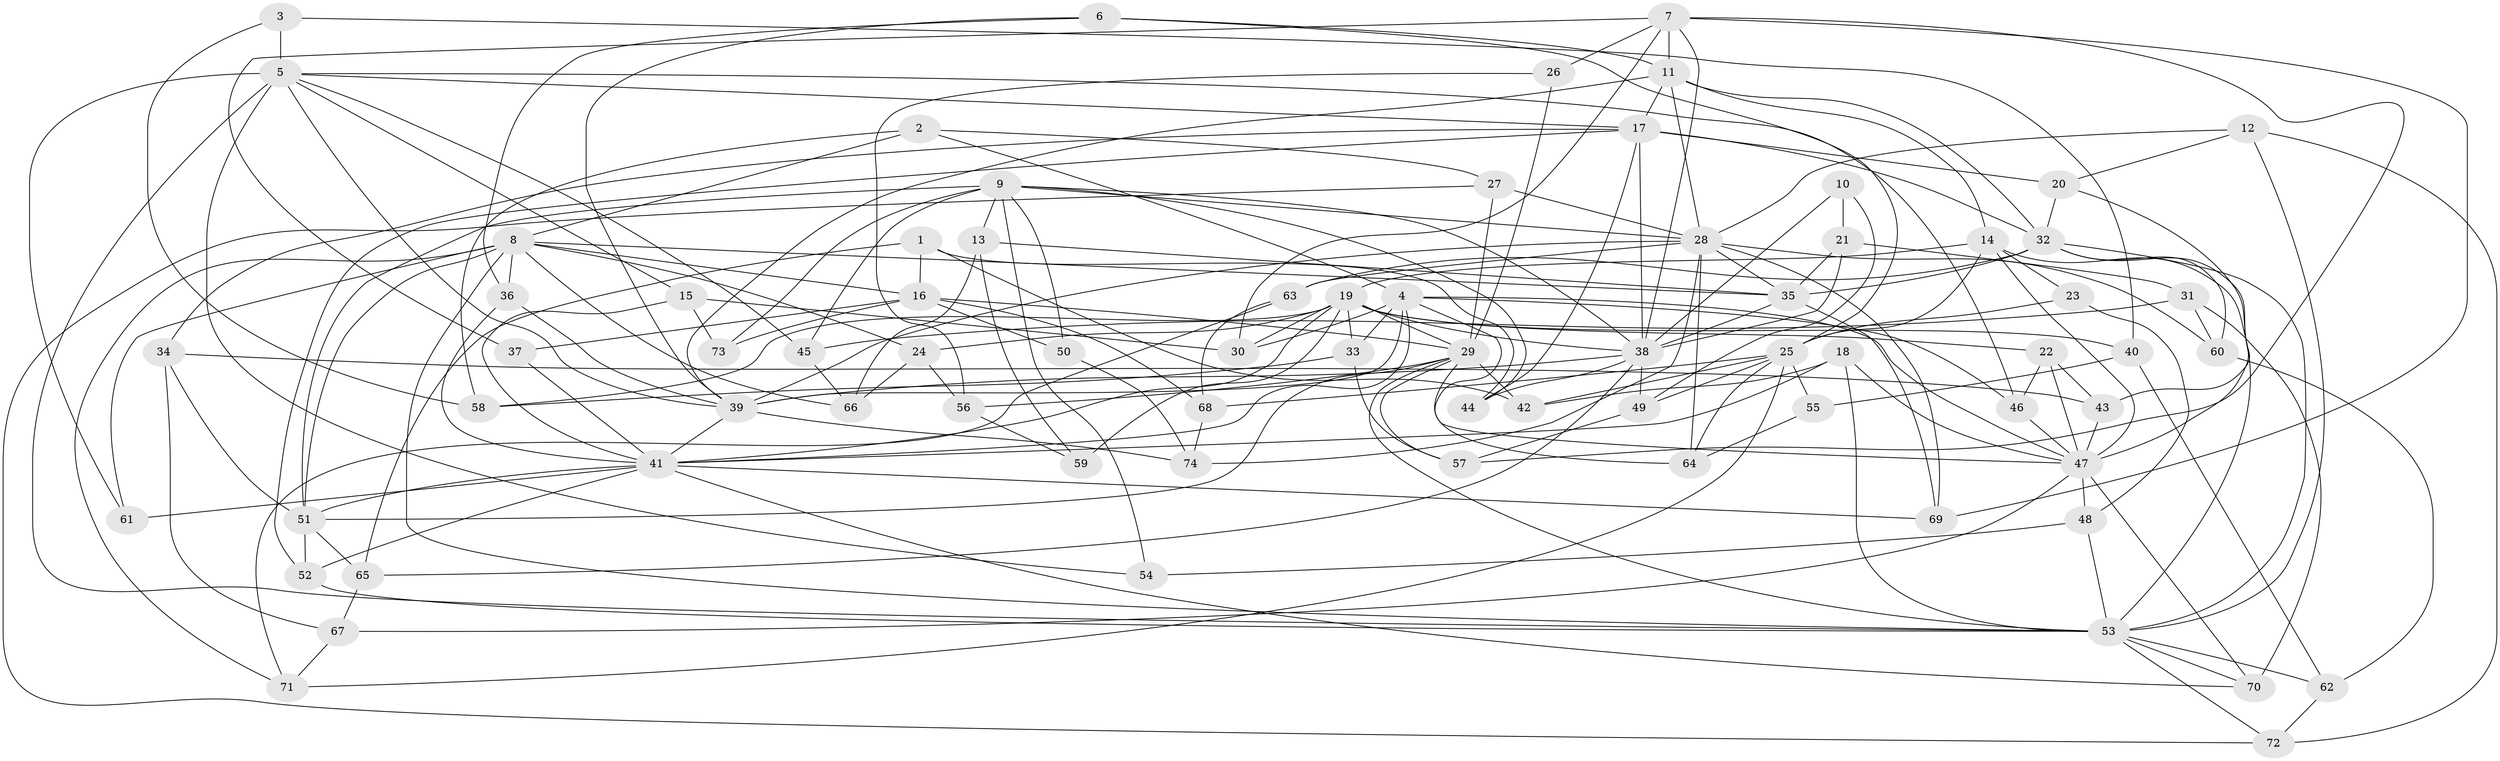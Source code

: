 // original degree distribution, {4: 1.0}
// Generated by graph-tools (version 1.1) at 2025/53/03/04/25 22:53:35]
// undirected, 74 vertices, 195 edges
graph export_dot {
  node [color=gray90,style=filled];
  1;
  2;
  3;
  4;
  5;
  6;
  7;
  8;
  9;
  10;
  11;
  12;
  13;
  14;
  15;
  16;
  17;
  18;
  19;
  20;
  21;
  22;
  23;
  24;
  25;
  26;
  27;
  28;
  29;
  30;
  31;
  32;
  33;
  34;
  35;
  36;
  37;
  38;
  39;
  40;
  41;
  42;
  43;
  44;
  45;
  46;
  47;
  48;
  49;
  50;
  51;
  52;
  53;
  54;
  55;
  56;
  57;
  58;
  59;
  60;
  61;
  62;
  63;
  64;
  65;
  66;
  67;
  68;
  69;
  70;
  71;
  72;
  73;
  74;
  1 -- 16 [weight=1.0];
  1 -- 42 [weight=1.0];
  1 -- 44 [weight=1.0];
  1 -- 65 [weight=1.0];
  2 -- 4 [weight=1.0];
  2 -- 8 [weight=1.0];
  2 -- 27 [weight=1.0];
  2 -- 58 [weight=1.0];
  3 -- 5 [weight=2.0];
  3 -- 40 [weight=1.0];
  3 -- 58 [weight=1.0];
  4 -- 30 [weight=1.0];
  4 -- 33 [weight=1.0];
  4 -- 39 [weight=1.0];
  4 -- 41 [weight=1.0];
  4 -- 46 [weight=1.0];
  4 -- 47 [weight=1.0];
  4 -- 64 [weight=1.0];
  5 -- 15 [weight=1.0];
  5 -- 17 [weight=1.0];
  5 -- 39 [weight=1.0];
  5 -- 45 [weight=1.0];
  5 -- 46 [weight=1.0];
  5 -- 53 [weight=1.0];
  5 -- 54 [weight=2.0];
  5 -- 61 [weight=2.0];
  6 -- 11 [weight=1.0];
  6 -- 25 [weight=1.0];
  6 -- 36 [weight=1.0];
  6 -- 39 [weight=1.0];
  7 -- 11 [weight=3.0];
  7 -- 26 [weight=2.0];
  7 -- 30 [weight=1.0];
  7 -- 37 [weight=1.0];
  7 -- 38 [weight=1.0];
  7 -- 57 [weight=1.0];
  7 -- 69 [weight=1.0];
  8 -- 16 [weight=3.0];
  8 -- 24 [weight=1.0];
  8 -- 35 [weight=1.0];
  8 -- 36 [weight=1.0];
  8 -- 51 [weight=1.0];
  8 -- 53 [weight=1.0];
  8 -- 61 [weight=1.0];
  8 -- 66 [weight=1.0];
  8 -- 71 [weight=1.0];
  9 -- 13 [weight=1.0];
  9 -- 28 [weight=1.0];
  9 -- 38 [weight=1.0];
  9 -- 44 [weight=1.0];
  9 -- 45 [weight=1.0];
  9 -- 50 [weight=2.0];
  9 -- 51 [weight=2.0];
  9 -- 54 [weight=1.0];
  9 -- 73 [weight=2.0];
  10 -- 21 [weight=1.0];
  10 -- 38 [weight=2.0];
  10 -- 49 [weight=1.0];
  11 -- 14 [weight=1.0];
  11 -- 17 [weight=2.0];
  11 -- 28 [weight=1.0];
  11 -- 32 [weight=1.0];
  11 -- 39 [weight=1.0];
  12 -- 20 [weight=1.0];
  12 -- 28 [weight=1.0];
  12 -- 53 [weight=1.0];
  12 -- 72 [weight=1.0];
  13 -- 35 [weight=1.0];
  13 -- 59 [weight=1.0];
  13 -- 66 [weight=1.0];
  14 -- 19 [weight=1.0];
  14 -- 23 [weight=1.0];
  14 -- 25 [weight=2.0];
  14 -- 47 [weight=2.0];
  14 -- 53 [weight=1.0];
  15 -- 30 [weight=1.0];
  15 -- 41 [weight=1.0];
  15 -- 73 [weight=1.0];
  16 -- 29 [weight=1.0];
  16 -- 37 [weight=2.0];
  16 -- 50 [weight=1.0];
  16 -- 68 [weight=1.0];
  16 -- 73 [weight=1.0];
  17 -- 20 [weight=1.0];
  17 -- 32 [weight=2.0];
  17 -- 34 [weight=1.0];
  17 -- 38 [weight=1.0];
  17 -- 44 [weight=1.0];
  17 -- 52 [weight=1.0];
  18 -- 41 [weight=1.0];
  18 -- 42 [weight=1.0];
  18 -- 47 [weight=1.0];
  18 -- 53 [weight=1.0];
  19 -- 22 [weight=1.0];
  19 -- 24 [weight=1.0];
  19 -- 29 [weight=1.0];
  19 -- 30 [weight=1.0];
  19 -- 33 [weight=1.0];
  19 -- 38 [weight=1.0];
  19 -- 40 [weight=1.0];
  19 -- 41 [weight=1.0];
  19 -- 58 [weight=1.0];
  19 -- 59 [weight=2.0];
  20 -- 32 [weight=1.0];
  20 -- 43 [weight=1.0];
  21 -- 31 [weight=1.0];
  21 -- 35 [weight=1.0];
  21 -- 38 [weight=1.0];
  22 -- 43 [weight=1.0];
  22 -- 46 [weight=1.0];
  22 -- 47 [weight=1.0];
  23 -- 25 [weight=2.0];
  23 -- 48 [weight=1.0];
  24 -- 56 [weight=1.0];
  24 -- 66 [weight=1.0];
  25 -- 42 [weight=1.0];
  25 -- 49 [weight=1.0];
  25 -- 55 [weight=2.0];
  25 -- 64 [weight=1.0];
  25 -- 68 [weight=1.0];
  25 -- 71 [weight=1.0];
  26 -- 29 [weight=1.0];
  26 -- 56 [weight=1.0];
  27 -- 28 [weight=1.0];
  27 -- 29 [weight=1.0];
  27 -- 72 [weight=1.0];
  28 -- 35 [weight=1.0];
  28 -- 39 [weight=2.0];
  28 -- 60 [weight=1.0];
  28 -- 63 [weight=1.0];
  28 -- 64 [weight=1.0];
  28 -- 69 [weight=1.0];
  28 -- 74 [weight=1.0];
  29 -- 42 [weight=1.0];
  29 -- 47 [weight=1.0];
  29 -- 51 [weight=1.0];
  29 -- 53 [weight=1.0];
  29 -- 56 [weight=1.0];
  29 -- 57 [weight=1.0];
  31 -- 45 [weight=1.0];
  31 -- 60 [weight=1.0];
  31 -- 70 [weight=1.0];
  32 -- 35 [weight=2.0];
  32 -- 47 [weight=1.0];
  32 -- 53 [weight=1.0];
  32 -- 60 [weight=1.0];
  32 -- 63 [weight=1.0];
  33 -- 57 [weight=1.0];
  33 -- 58 [weight=1.0];
  34 -- 43 [weight=1.0];
  34 -- 51 [weight=1.0];
  34 -- 67 [weight=1.0];
  35 -- 38 [weight=1.0];
  35 -- 69 [weight=1.0];
  36 -- 39 [weight=1.0];
  36 -- 41 [weight=1.0];
  37 -- 41 [weight=1.0];
  38 -- 39 [weight=1.0];
  38 -- 44 [weight=1.0];
  38 -- 49 [weight=1.0];
  38 -- 65 [weight=1.0];
  39 -- 41 [weight=1.0];
  39 -- 74 [weight=1.0];
  40 -- 55 [weight=1.0];
  40 -- 62 [weight=1.0];
  41 -- 51 [weight=1.0];
  41 -- 52 [weight=1.0];
  41 -- 61 [weight=1.0];
  41 -- 69 [weight=1.0];
  41 -- 70 [weight=1.0];
  43 -- 47 [weight=1.0];
  45 -- 66 [weight=1.0];
  46 -- 47 [weight=1.0];
  47 -- 48 [weight=1.0];
  47 -- 67 [weight=1.0];
  47 -- 70 [weight=1.0];
  48 -- 53 [weight=1.0];
  48 -- 54 [weight=1.0];
  49 -- 57 [weight=1.0];
  50 -- 74 [weight=1.0];
  51 -- 52 [weight=1.0];
  51 -- 65 [weight=1.0];
  52 -- 53 [weight=1.0];
  53 -- 62 [weight=1.0];
  53 -- 70 [weight=1.0];
  53 -- 72 [weight=1.0];
  55 -- 64 [weight=1.0];
  56 -- 59 [weight=1.0];
  60 -- 62 [weight=1.0];
  62 -- 72 [weight=1.0];
  63 -- 68 [weight=1.0];
  63 -- 71 [weight=1.0];
  65 -- 67 [weight=1.0];
  67 -- 71 [weight=1.0];
  68 -- 74 [weight=1.0];
}
